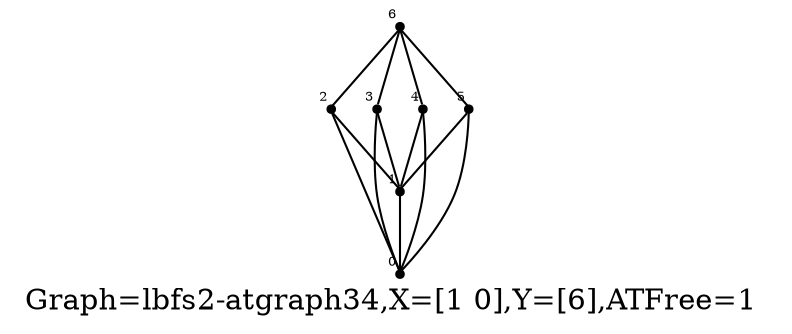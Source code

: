 /* Created by igraph 0.8.0-pre+0200568 */
graph {
  graph [
    label="Graph=lbfs2-atgraph34,X=[1 0],Y=[6],ATFree=1 "
    labelloc=bottom
  ];
  0 [
    pos="1.900000,2.000000!"
    shape=point
    fontsize=6
    xlabel=0
  ];
  1 [
    pos="2.000000,1.000000!"
    shape=point
    fontsize=6
    xlabel=1
  ];
  2 [
    pos="0.900000,3.000000!"
    shape=point
    fontsize=6
    xlabel=2
  ];
  3 [
    pos="1.000000,2.000000!"
    shape=point
    fontsize=6
    xlabel=3
  ];
  4 [
    pos="0.900000,1.000000!"
    shape=point
    fontsize=6
    xlabel=4
  ];
  5 [
    pos="1.000000,0.000000!"
    shape=point
    fontsize=6
    xlabel=5
  ];
  6 [
    pos="0.000000,1.000000!"
    shape=point
    fontsize=6
    xlabel=6
  ];

  1 -- 0;
  2 -- 0;
  3 -- 0;
  4 -- 0;
  5 -- 0;
  2 -- 1;
  3 -- 1;
  4 -- 1;
  5 -- 1;
  6 -- 2;
  6 -- 3;
  6 -- 4;
  6 -- 5;
}
